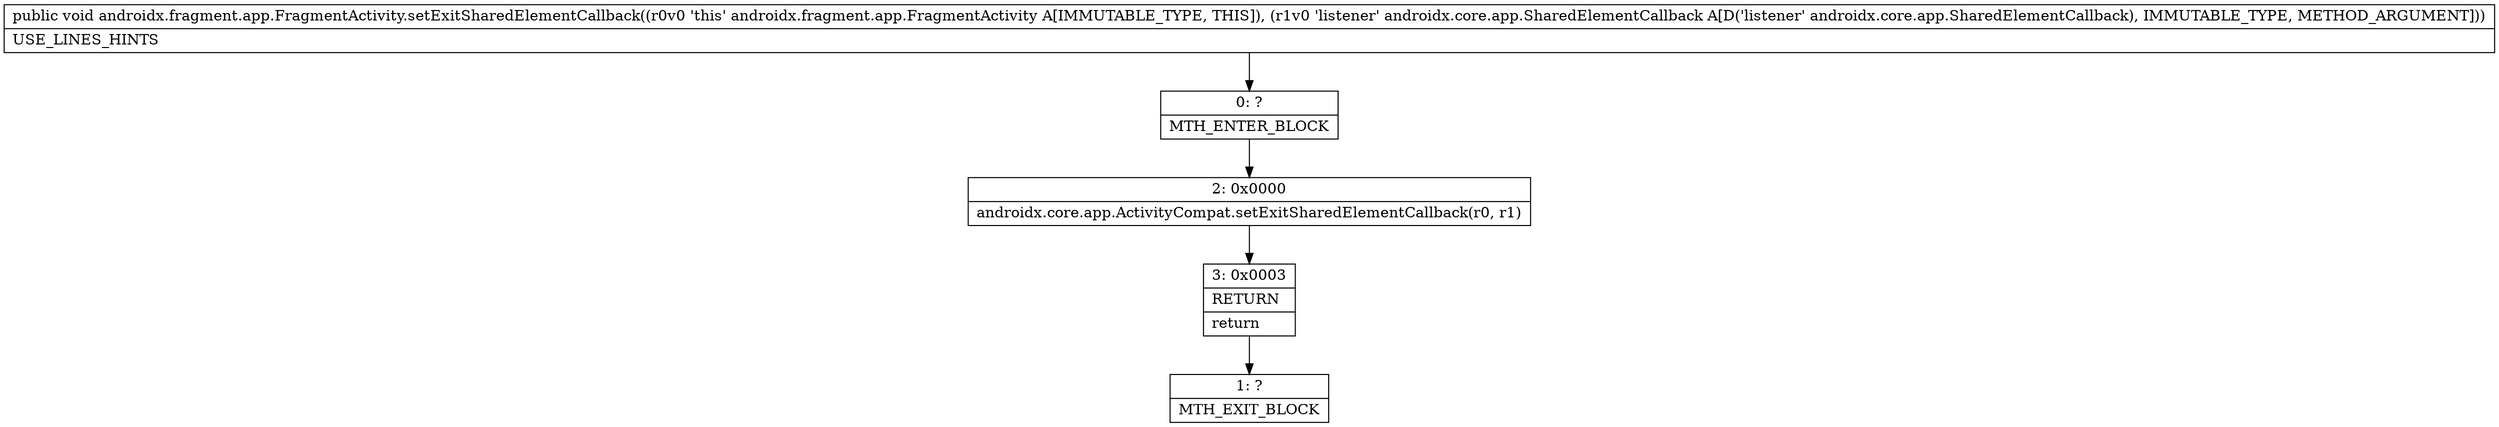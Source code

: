 digraph "CFG forandroidx.fragment.app.FragmentActivity.setExitSharedElementCallback(Landroidx\/core\/app\/SharedElementCallback;)V" {
Node_0 [shape=record,label="{0\:\ ?|MTH_ENTER_BLOCK\l}"];
Node_2 [shape=record,label="{2\:\ 0x0000|androidx.core.app.ActivityCompat.setExitSharedElementCallback(r0, r1)\l}"];
Node_3 [shape=record,label="{3\:\ 0x0003|RETURN\l|return\l}"];
Node_1 [shape=record,label="{1\:\ ?|MTH_EXIT_BLOCK\l}"];
MethodNode[shape=record,label="{public void androidx.fragment.app.FragmentActivity.setExitSharedElementCallback((r0v0 'this' androidx.fragment.app.FragmentActivity A[IMMUTABLE_TYPE, THIS]), (r1v0 'listener' androidx.core.app.SharedElementCallback A[D('listener' androidx.core.app.SharedElementCallback), IMMUTABLE_TYPE, METHOD_ARGUMENT]))  | USE_LINES_HINTS\l}"];
MethodNode -> Node_0;Node_0 -> Node_2;
Node_2 -> Node_3;
Node_3 -> Node_1;
}

